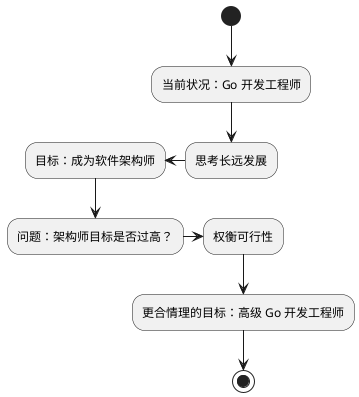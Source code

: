 nodes2 = {
    "CurrentStatus": "当前状况：Go 开发工程师",
    "HighGoal": "问题：架构师目标是否过高？",
    "RealisticGoal": "更合情理的目标：高级 Go 开发工程师",
    "Advantages": "优势",
    "AchieveGoal": "如何达成目标",
    "Conclusion": "总结"
}

edges2 = [
    ("CurrentStatus", "HighGoal", "思考长远发展"),
    ("HighGoal", "RealisticGoal", "权衡可行性"),
    ("RealisticGoal", "Advantages", "明确优势"),
    ("RealisticGoal", "AchieveGoal", "规划路径"),
    ("AchieveGoal", "Conclusion", "实施方案"),
    ("Advantages", "Conclusion", "综合考量")
]

@startuml
(*top) --> "当前状况：Go 开发工程师"
--> "思考长远发展"
-l-> "目标：成为软件架构师"
--> "问题：架构师目标是否过高？"
-r-> "权衡可行性"
--> "更合情理的目标：高级 Go 开发工程师"
--> (*)
@enduml